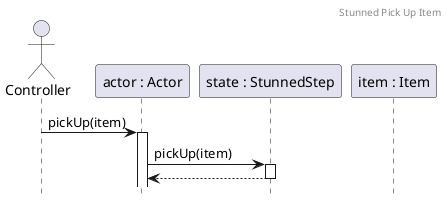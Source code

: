 @startuml
header Stunned Pick Up Item

hide footbox
autoactivate on

actor A as "Controller"
participant B as "actor : Actor"
participant C as "state : StunnedStep"
participant D as "item : Item"
A -> B : pickUp(item)
B -> C : pickUp(item)
return

@enduml